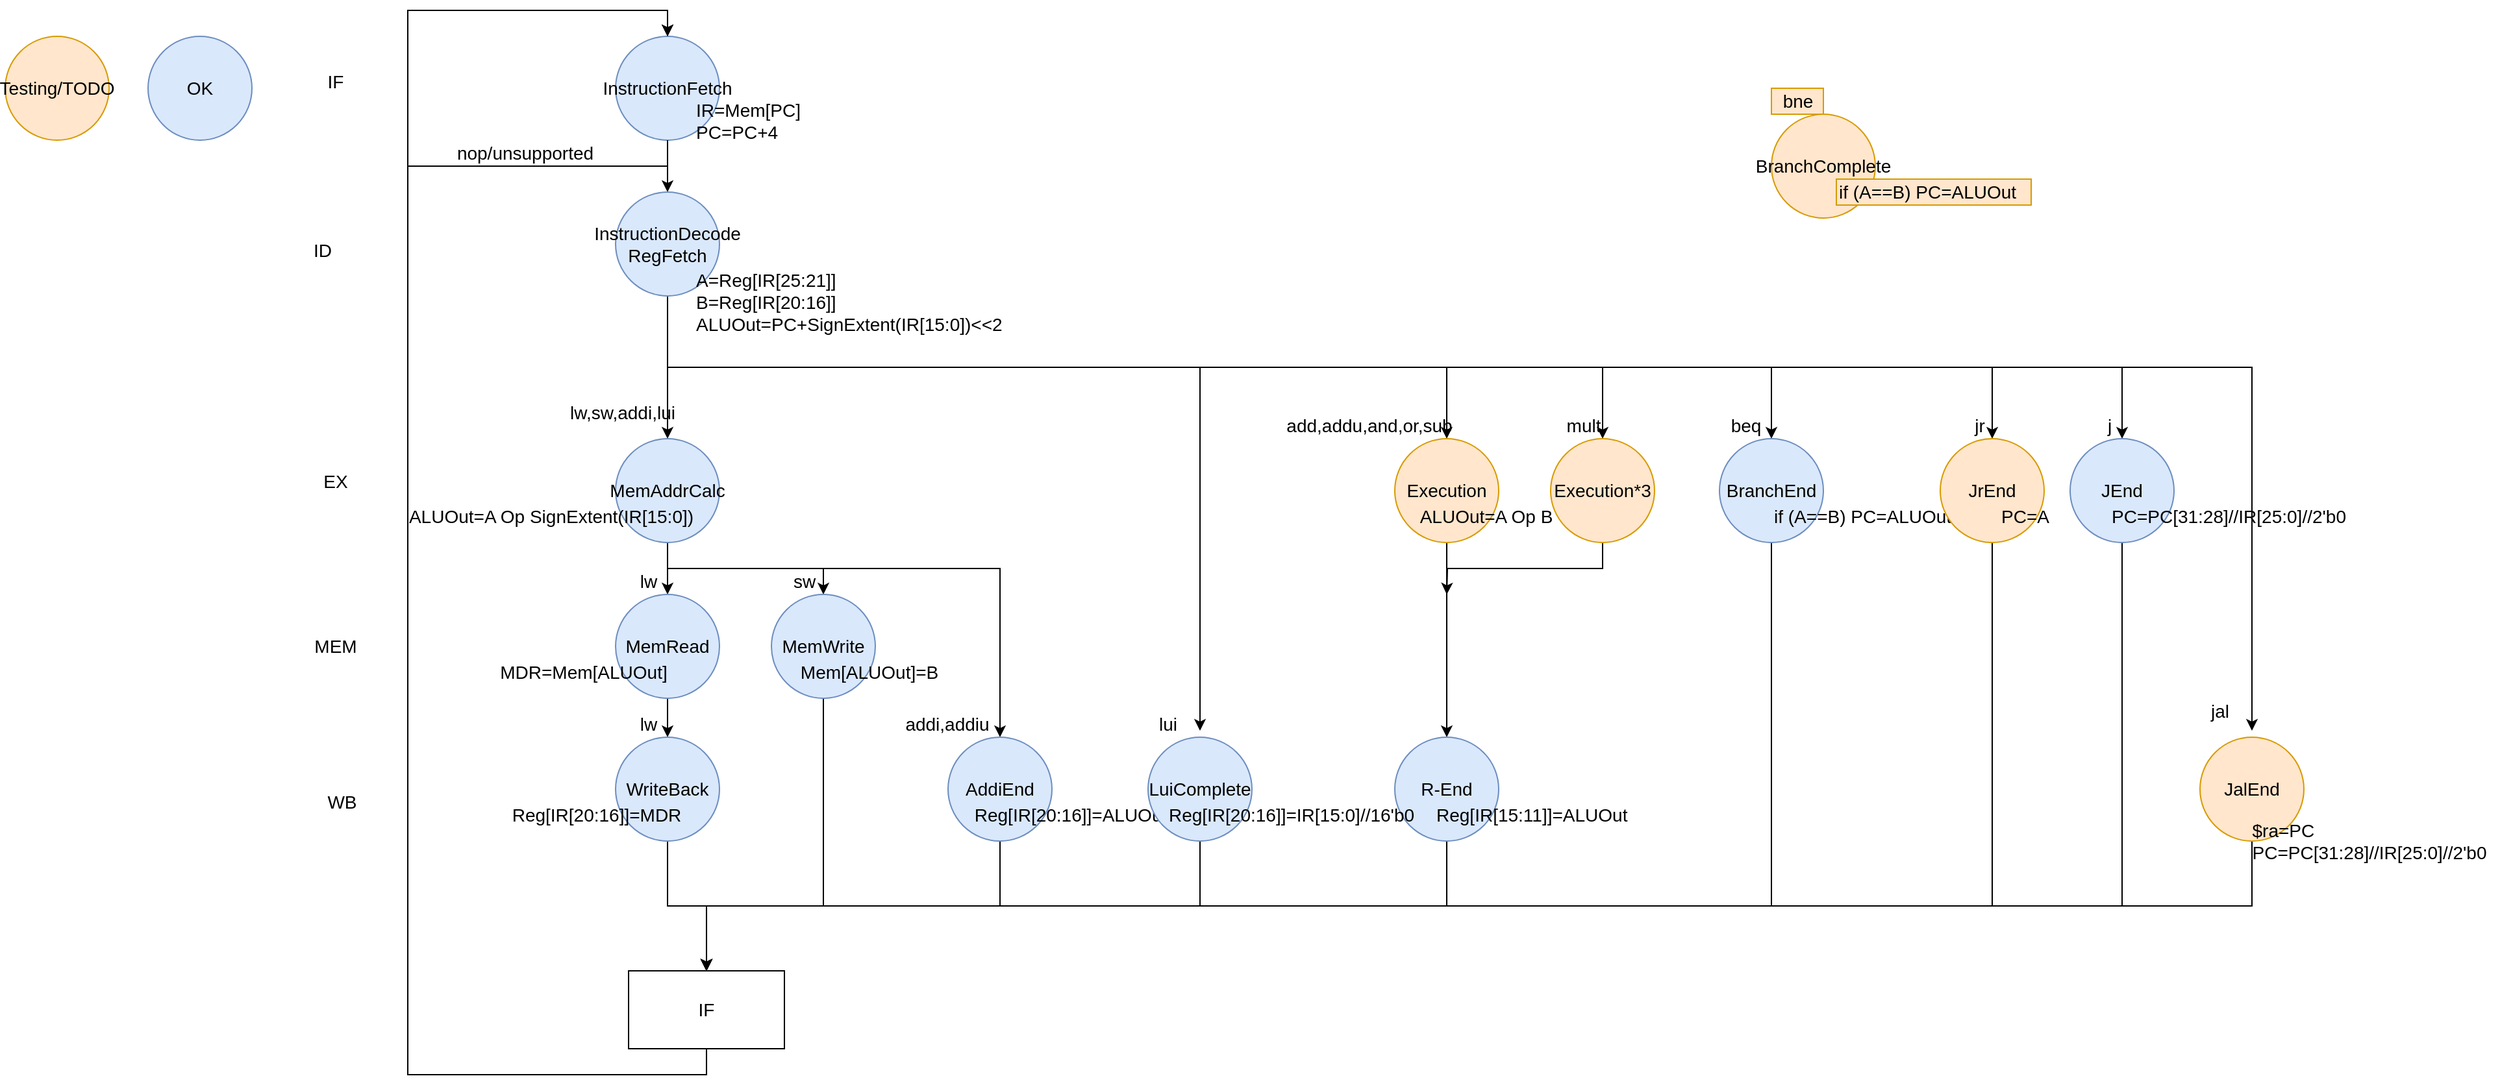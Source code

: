 <mxfile version="13.2.4" type="device"><diagram id="aFzu_sfiIZyxbT7JSSlX" name="Page-1"><mxGraphModel dx="1549" dy="1078" grid="1" gridSize="10" guides="1" tooltips="1" connect="1" arrows="1" fold="1" page="0" pageScale="1" pageWidth="827" pageHeight="1169" background="none" math="0" shadow="0"><root><mxCell id="0"/><mxCell id="1" parent="0"/><mxCell id="G3zOqtBkzeMs7lULHwIA-1" style="edgeStyle=orthogonalEdgeStyle;rounded=0;orthogonalLoop=1;jettySize=auto;html=1;exitX=0.5;exitY=1;exitDx=0;exitDy=0;entryX=0.5;entryY=0;entryDx=0;entryDy=0;fontSize=14;" parent="1" source="CoAxFJWbvJNfvFkJ5I62-2" target="CoAxFJWbvJNfvFkJ5I62-3" edge="1"><mxGeometry relative="1" as="geometry"/></mxCell><mxCell id="CoAxFJWbvJNfvFkJ5I62-2" value="InstructionFetch" style="ellipse;whiteSpace=wrap;html=1;aspect=fixed;fillColor=#dae8fc;strokeColor=#6c8ebf;fontSize=14;" parent="1" vertex="1"><mxGeometry x="350" y="-180" width="80" height="80" as="geometry"/></mxCell><mxCell id="G3zOqtBkzeMs7lULHwIA-2" style="edgeStyle=orthogonalEdgeStyle;rounded=0;orthogonalLoop=1;jettySize=auto;html=1;exitX=0.5;exitY=1;exitDx=0;exitDy=0;entryX=0.5;entryY=0;entryDx=0;entryDy=0;fontSize=14;" parent="1" source="CoAxFJWbvJNfvFkJ5I62-3" target="CoAxFJWbvJNfvFkJ5I62-5" edge="1"><mxGeometry relative="1" as="geometry"/></mxCell><mxCell id="G3zOqtBkzeMs7lULHwIA-3" style="edgeStyle=orthogonalEdgeStyle;rounded=0;orthogonalLoop=1;jettySize=auto;html=1;exitX=0.5;exitY=1;exitDx=0;exitDy=0;entryX=0.5;entryY=0;entryDx=0;entryDy=0;fontSize=14;" parent="1" source="CoAxFJWbvJNfvFkJ5I62-3" target="CoAxFJWbvJNfvFkJ5I62-4" edge="1"><mxGeometry relative="1" as="geometry"/></mxCell><mxCell id="G3zOqtBkzeMs7lULHwIA-5" style="edgeStyle=orthogonalEdgeStyle;rounded=0;orthogonalLoop=1;jettySize=auto;html=1;exitX=0.5;exitY=1;exitDx=0;exitDy=0;fontSize=14;" parent="1" source="CoAxFJWbvJNfvFkJ5I62-3" target="CoAxFJWbvJNfvFkJ5I62-6" edge="1"><mxGeometry relative="1" as="geometry"/></mxCell><mxCell id="G3zOqtBkzeMs7lULHwIA-6" style="edgeStyle=orthogonalEdgeStyle;rounded=0;orthogonalLoop=1;jettySize=auto;html=1;exitX=0.5;exitY=1;exitDx=0;exitDy=0;fontSize=14;" parent="1" source="CoAxFJWbvJNfvFkJ5I62-3" target="G3zOqtBkzeMs7lULHwIA-4" edge="1"><mxGeometry relative="1" as="geometry"/></mxCell><mxCell id="G3zOqtBkzeMs7lULHwIA-36" style="edgeStyle=orthogonalEdgeStyle;rounded=0;orthogonalLoop=1;jettySize=auto;html=1;exitX=0.5;exitY=1;exitDx=0;exitDy=0;fontSize=14;" parent="1" source="CoAxFJWbvJNfvFkJ5I62-3" target="G3zOqtBkzeMs7lULHwIA-35" edge="1"><mxGeometry relative="1" as="geometry"/></mxCell><mxCell id="G3zOqtBkzeMs7lULHwIA-62" style="edgeStyle=orthogonalEdgeStyle;rounded=0;orthogonalLoop=1;jettySize=auto;html=1;exitX=0.5;exitY=1;exitDx=0;exitDy=0;fontSize=14;" parent="1" edge="1"><mxGeometry relative="1" as="geometry"><mxPoint x="390" y="15" as="sourcePoint"/><mxPoint x="800" y="355" as="targetPoint"/><Array as="points"><mxPoint x="390" y="75"/><mxPoint x="800" y="75"/></Array></mxGeometry></mxCell><mxCell id="G3zOqtBkzeMs7lULHwIA-66" style="edgeStyle=orthogonalEdgeStyle;rounded=0;orthogonalLoop=1;jettySize=auto;html=1;exitX=0.5;exitY=1;exitDx=0;exitDy=0;entryX=0.5;entryY=0;entryDx=0;entryDy=0;fontSize=14;" parent="1" source="CoAxFJWbvJNfvFkJ5I62-3" target="G3zOqtBkzeMs7lULHwIA-65" edge="1"><mxGeometry relative="1" as="geometry"/></mxCell><mxCell id="BKSixOL2wt0zz8SnTax--9" style="edgeStyle=orthogonalEdgeStyle;rounded=0;orthogonalLoop=1;jettySize=auto;html=1;exitX=0.5;exitY=1;exitDx=0;exitDy=0;fontSize=14;" edge="1" parent="1"><mxGeometry relative="1" as="geometry"><mxPoint x="390.0" y="15" as="sourcePoint"/><mxPoint x="1610" y="355" as="targetPoint"/><Array as="points"><mxPoint x="390" y="75"/><mxPoint x="1610" y="75"/></Array></mxGeometry></mxCell><mxCell id="CoAxFJWbvJNfvFkJ5I62-3" value="InstructionDecode&lt;br style=&quot;font-size: 14px;&quot;&gt;RegFetch" style="ellipse;whiteSpace=wrap;html=1;aspect=fixed;fillColor=#dae8fc;strokeColor=#6c8ebf;fontSize=14;" parent="1" vertex="1"><mxGeometry x="350" y="-60" width="80" height="80" as="geometry"/></mxCell><mxCell id="G3zOqtBkzeMs7lULHwIA-26" style="edgeStyle=orthogonalEdgeStyle;rounded=0;orthogonalLoop=1;jettySize=auto;html=1;exitX=0.5;exitY=1;exitDx=0;exitDy=0;entryX=0.5;entryY=0;entryDx=0;entryDy=0;fontSize=14;" parent="1" source="CoAxFJWbvJNfvFkJ5I62-4" target="G3zOqtBkzeMs7lULHwIA-25" edge="1"><mxGeometry relative="1" as="geometry"/></mxCell><mxCell id="CoAxFJWbvJNfvFkJ5I62-4" value="Execution" style="ellipse;whiteSpace=wrap;html=1;aspect=fixed;fillColor=#ffe6cc;strokeColor=#d79b00;fontSize=14;" parent="1" vertex="1"><mxGeometry x="950" y="130" width="80" height="80" as="geometry"/></mxCell><mxCell id="G3zOqtBkzeMs7lULHwIA-14" style="edgeStyle=orthogonalEdgeStyle;rounded=0;orthogonalLoop=1;jettySize=auto;html=1;exitX=0.5;exitY=1;exitDx=0;exitDy=0;entryX=0.5;entryY=0;entryDx=0;entryDy=0;fontSize=14;" parent="1" source="CoAxFJWbvJNfvFkJ5I62-5" target="G3zOqtBkzeMs7lULHwIA-12" edge="1"><mxGeometry relative="1" as="geometry"/></mxCell><mxCell id="G3zOqtBkzeMs7lULHwIA-15" style="edgeStyle=orthogonalEdgeStyle;rounded=0;orthogonalLoop=1;jettySize=auto;html=1;exitX=0.5;exitY=1;exitDx=0;exitDy=0;entryX=0.5;entryY=0;entryDx=0;entryDy=0;fontSize=14;" parent="1" source="CoAxFJWbvJNfvFkJ5I62-5" target="G3zOqtBkzeMs7lULHwIA-13" edge="1"><mxGeometry relative="1" as="geometry"/></mxCell><mxCell id="G3zOqtBkzeMs7lULHwIA-24" style="edgeStyle=orthogonalEdgeStyle;rounded=0;orthogonalLoop=1;jettySize=auto;html=1;exitX=0.5;exitY=1;exitDx=0;exitDy=0;fontSize=14;" parent="1" source="CoAxFJWbvJNfvFkJ5I62-5" target="G3zOqtBkzeMs7lULHwIA-18" edge="1"><mxGeometry relative="1" as="geometry"><Array as="points"><mxPoint x="390" y="230"/><mxPoint x="646" y="230"/></Array></mxGeometry></mxCell><mxCell id="CoAxFJWbvJNfvFkJ5I62-5" value="MemAddrCalc" style="ellipse;whiteSpace=wrap;html=1;aspect=fixed;fillColor=#dae8fc;strokeColor=#6c8ebf;fontSize=14;" parent="1" vertex="1"><mxGeometry x="350" y="130" width="80" height="80" as="geometry"/></mxCell><mxCell id="G3zOqtBkzeMs7lULHwIA-33" style="edgeStyle=orthogonalEdgeStyle;rounded=0;orthogonalLoop=1;jettySize=auto;html=1;exitX=0.5;exitY=1;exitDx=0;exitDy=0;entryX=0.5;entryY=0;entryDx=0;entryDy=0;fontSize=14;" parent="1" source="CoAxFJWbvJNfvFkJ5I62-6" target="G3zOqtBkzeMs7lULHwIA-27" edge="1"><mxGeometry relative="1" as="geometry"><Array as="points"><mxPoint x="1240" y="490"/><mxPoint x="420" y="490"/></Array></mxGeometry></mxCell><mxCell id="CoAxFJWbvJNfvFkJ5I62-6" value="BranchEnd" style="ellipse;whiteSpace=wrap;html=1;aspect=fixed;fillColor=#dae8fc;strokeColor=#6c8ebf;fontSize=14;" parent="1" vertex="1"><mxGeometry x="1200" y="130" width="80" height="80" as="geometry"/></mxCell><mxCell id="G3zOqtBkzeMs7lULHwIA-34" style="edgeStyle=orthogonalEdgeStyle;rounded=0;orthogonalLoop=1;jettySize=auto;html=1;exitX=0.5;exitY=1;exitDx=0;exitDy=0;fontSize=14;" parent="1" source="G3zOqtBkzeMs7lULHwIA-4" target="G3zOqtBkzeMs7lULHwIA-27" edge="1"><mxGeometry relative="1" as="geometry"><Array as="points"><mxPoint x="1510" y="490"/><mxPoint x="420" y="490"/></Array></mxGeometry></mxCell><mxCell id="G3zOqtBkzeMs7lULHwIA-4" value="JEnd" style="ellipse;whiteSpace=wrap;html=1;aspect=fixed;fillColor=#dae8fc;strokeColor=#6c8ebf;fontSize=14;" parent="1" vertex="1"><mxGeometry x="1470" y="130" width="80" height="80" as="geometry"/></mxCell><mxCell id="G3zOqtBkzeMs7lULHwIA-7" value="lw,sw,addi,lui" style="text;html=1;align=center;verticalAlign=middle;resizable=0;points=[];autosize=1;fontSize=14;" parent="1" vertex="1"><mxGeometry x="305" y="100" width="100" height="20" as="geometry"/></mxCell><mxCell id="G3zOqtBkzeMs7lULHwIA-8" value="add,addu,and,or,sub" style="text;html=1;align=center;verticalAlign=middle;resizable=0;points=[];autosize=1;fontSize=14;" parent="1" vertex="1"><mxGeometry x="860" y="110" width="140" height="20" as="geometry"/></mxCell><mxCell id="G3zOqtBkzeMs7lULHwIA-9" value="beq" style="text;html=1;align=center;verticalAlign=middle;resizable=0;points=[];autosize=1;fontSize=14;" parent="1" vertex="1"><mxGeometry x="1200" y="110" width="40" height="20" as="geometry"/></mxCell><mxCell id="G3zOqtBkzeMs7lULHwIA-10" value="j" style="text;html=1;align=center;verticalAlign=middle;resizable=0;points=[];autosize=1;fontSize=14;" parent="1" vertex="1"><mxGeometry x="1490" y="110" width="20" height="20" as="geometry"/></mxCell><mxCell id="G3zOqtBkzeMs7lULHwIA-21" style="edgeStyle=orthogonalEdgeStyle;rounded=0;orthogonalLoop=1;jettySize=auto;html=1;exitX=0.5;exitY=1;exitDx=0;exitDy=0;entryX=0.5;entryY=0;entryDx=0;entryDy=0;fontSize=14;" parent="1" source="G3zOqtBkzeMs7lULHwIA-12" target="G3zOqtBkzeMs7lULHwIA-20" edge="1"><mxGeometry relative="1" as="geometry"/></mxCell><mxCell id="G3zOqtBkzeMs7lULHwIA-12" value="MemRead" style="ellipse;whiteSpace=wrap;html=1;aspect=fixed;fillColor=#dae8fc;strokeColor=#6c8ebf;fontSize=14;" parent="1" vertex="1"><mxGeometry x="350" y="250" width="80" height="80" as="geometry"/></mxCell><mxCell id="G3zOqtBkzeMs7lULHwIA-29" style="edgeStyle=orthogonalEdgeStyle;rounded=0;orthogonalLoop=1;jettySize=auto;html=1;exitX=0.5;exitY=1;exitDx=0;exitDy=0;fontSize=14;" parent="1" source="G3zOqtBkzeMs7lULHwIA-13" edge="1"><mxGeometry relative="1" as="geometry"><mxPoint x="420" y="540" as="targetPoint"/><Array as="points"><mxPoint x="510" y="490"/><mxPoint x="420" y="490"/></Array></mxGeometry></mxCell><mxCell id="G3zOqtBkzeMs7lULHwIA-13" value="MemWrite" style="ellipse;whiteSpace=wrap;html=1;aspect=fixed;fillColor=#dae8fc;strokeColor=#6c8ebf;fontSize=14;" parent="1" vertex="1"><mxGeometry x="470" y="250" width="80" height="80" as="geometry"/></mxCell><mxCell id="G3zOqtBkzeMs7lULHwIA-16" value="lw" style="text;html=1;align=center;verticalAlign=middle;resizable=0;points=[];autosize=1;fontSize=14;" parent="1" vertex="1"><mxGeometry x="360" y="230" width="30" height="20" as="geometry"/></mxCell><mxCell id="G3zOqtBkzeMs7lULHwIA-17" value="sw" style="text;html=1;align=center;verticalAlign=middle;resizable=0;points=[];autosize=1;fontSize=14;" parent="1" vertex="1"><mxGeometry x="480" y="230" width="30" height="20" as="geometry"/></mxCell><mxCell id="G3zOqtBkzeMs7lULHwIA-30" style="edgeStyle=orthogonalEdgeStyle;rounded=0;orthogonalLoop=1;jettySize=auto;html=1;exitX=0.5;exitY=1;exitDx=0;exitDy=0;entryX=0.5;entryY=0;entryDx=0;entryDy=0;fontSize=14;" parent="1" source="G3zOqtBkzeMs7lULHwIA-18" target="G3zOqtBkzeMs7lULHwIA-27" edge="1"><mxGeometry relative="1" as="geometry"><Array as="points"><mxPoint x="646" y="490"/><mxPoint x="420" y="490"/></Array></mxGeometry></mxCell><mxCell id="G3zOqtBkzeMs7lULHwIA-18" value="AddiEnd" style="ellipse;whiteSpace=wrap;html=1;aspect=fixed;fillColor=#dae8fc;strokeColor=#6c8ebf;fontSize=14;" parent="1" vertex="1"><mxGeometry x="606" y="360" width="80" height="80" as="geometry"/></mxCell><mxCell id="G3zOqtBkzeMs7lULHwIA-19" value="addi,addiu" style="text;html=1;align=center;verticalAlign=middle;resizable=0;points=[];autosize=1;fontSize=14;" parent="1" vertex="1"><mxGeometry x="565" y="340" width="80" height="20" as="geometry"/></mxCell><mxCell id="G3zOqtBkzeMs7lULHwIA-28" style="edgeStyle=orthogonalEdgeStyle;rounded=0;orthogonalLoop=1;jettySize=auto;html=1;exitX=0.5;exitY=1;exitDx=0;exitDy=0;entryX=0.5;entryY=0;entryDx=0;entryDy=0;fontSize=14;" parent="1" source="G3zOqtBkzeMs7lULHwIA-20" target="G3zOqtBkzeMs7lULHwIA-27" edge="1"><mxGeometry relative="1" as="geometry"/></mxCell><mxCell id="G3zOqtBkzeMs7lULHwIA-20" value="WriteBack" style="ellipse;whiteSpace=wrap;html=1;aspect=fixed;fillColor=#dae8fc;strokeColor=#6c8ebf;fontSize=14;" parent="1" vertex="1"><mxGeometry x="350" y="360" width="80" height="80" as="geometry"/></mxCell><mxCell id="G3zOqtBkzeMs7lULHwIA-22" value="lw" style="text;html=1;align=center;verticalAlign=middle;resizable=0;points=[];autosize=1;fontSize=14;" parent="1" vertex="1"><mxGeometry x="360" y="340" width="30" height="20" as="geometry"/></mxCell><mxCell id="G3zOqtBkzeMs7lULHwIA-31" style="edgeStyle=orthogonalEdgeStyle;rounded=0;orthogonalLoop=1;jettySize=auto;html=1;exitX=0.5;exitY=1;exitDx=0;exitDy=0;fontSize=14;" parent="1" source="G3zOqtBkzeMs7lULHwIA-25" edge="1"><mxGeometry relative="1" as="geometry"><mxPoint x="420" y="540" as="targetPoint"/><Array as="points"><mxPoint x="990" y="490"/><mxPoint x="420" y="490"/></Array></mxGeometry></mxCell><mxCell id="G3zOqtBkzeMs7lULHwIA-25" value="R-End" style="ellipse;whiteSpace=wrap;html=1;aspect=fixed;fillColor=#dae8fc;strokeColor=#6c8ebf;fontSize=14;" parent="1" vertex="1"><mxGeometry x="950" y="360" width="80" height="80" as="geometry"/></mxCell><mxCell id="G3zOqtBkzeMs7lULHwIA-39" style="edgeStyle=orthogonalEdgeStyle;rounded=0;orthogonalLoop=1;jettySize=auto;html=1;exitX=0.5;exitY=1;exitDx=0;exitDy=0;entryX=0.5;entryY=0;entryDx=0;entryDy=0;fontSize=14;" parent="1" source="G3zOqtBkzeMs7lULHwIA-27" target="CoAxFJWbvJNfvFkJ5I62-2" edge="1"><mxGeometry relative="1" as="geometry"><Array as="points"><mxPoint x="420" y="620"/><mxPoint x="190" y="620"/><mxPoint x="190" y="-200"/><mxPoint x="390" y="-200"/></Array></mxGeometry></mxCell><mxCell id="G3zOqtBkzeMs7lULHwIA-27" value="IF" style="rounded=0;whiteSpace=wrap;html=1;fontSize=14;" parent="1" vertex="1"><mxGeometry x="360" y="540" width="120" height="60" as="geometry"/></mxCell><mxCell id="G3zOqtBkzeMs7lULHwIA-38" style="edgeStyle=orthogonalEdgeStyle;rounded=0;orthogonalLoop=1;jettySize=auto;html=1;exitX=0.5;exitY=1;exitDx=0;exitDy=0;fontSize=14;" parent="1" source="G3zOqtBkzeMs7lULHwIA-35" edge="1"><mxGeometry relative="1" as="geometry"><mxPoint x="990" y="250" as="targetPoint"/></mxGeometry></mxCell><mxCell id="G3zOqtBkzeMs7lULHwIA-35" value="Execution*3" style="ellipse;whiteSpace=wrap;html=1;aspect=fixed;fillColor=#ffe6cc;strokeColor=#d79b00;fontSize=14;" parent="1" vertex="1"><mxGeometry x="1070" y="130" width="80" height="80" as="geometry"/></mxCell><mxCell id="G3zOqtBkzeMs7lULHwIA-37" value="mult" style="text;html=1;align=center;verticalAlign=middle;resizable=0;points=[];autosize=1;fontSize=14;" parent="1" vertex="1"><mxGeometry x="1075" y="110" width="40" height="20" as="geometry"/></mxCell><mxCell id="G3zOqtBkzeMs7lULHwIA-42" value="IR=Mem[PC]&lt;br style=&quot;font-size: 14px;&quot;&gt;PC=PC+4" style="text;html=1;align=left;verticalAlign=middle;resizable=0;points=[];autosize=1;fontSize=14;" parent="1" vertex="1"><mxGeometry x="410" y="-135" width="100" height="40" as="geometry"/></mxCell><mxCell id="G3zOqtBkzeMs7lULHwIA-43" value="A=Reg[IR[25:21]]&lt;br style=&quot;font-size: 14px;&quot;&gt;B=Reg[IR[20:16]]&lt;br style=&quot;font-size: 14px;&quot;&gt;ALUOut=PC+SignExtent(IR[15:0])&amp;lt;&amp;lt;2" style="text;html=1;align=left;verticalAlign=middle;resizable=0;points=[];autosize=1;fontSize=14;" parent="1" vertex="1"><mxGeometry x="410" y="-5" width="250" height="60" as="geometry"/></mxCell><mxCell id="G3zOqtBkzeMs7lULHwIA-44" value="ALUOut=A Op SignExtent(IR[15:0])" style="text;html=1;align=center;verticalAlign=middle;resizable=0;points=[];autosize=1;fontSize=14;" parent="1" vertex="1"><mxGeometry x="185" y="180" width="230" height="20" as="geometry"/></mxCell><mxCell id="G3zOqtBkzeMs7lULHwIA-45" value="PC=PC[31:28]//IR[25:0]//2'b0" style="text;html=1;align=left;verticalAlign=middle;resizable=0;points=[];autosize=1;fontSize=14;" parent="1" vertex="1"><mxGeometry x="1500" y="180" width="200" height="20" as="geometry"/></mxCell><mxCell id="G3zOqtBkzeMs7lULHwIA-46" value="if (A==B) PC=ALUOut" style="text;html=1;align=left;verticalAlign=middle;resizable=0;points=[];autosize=1;fontSize=14;" parent="1" vertex="1"><mxGeometry x="1240" y="180" width="150" height="20" as="geometry"/></mxCell><mxCell id="G3zOqtBkzeMs7lULHwIA-48" value="Reg[IR[15:11]]=ALUOut" style="text;html=1;align=left;verticalAlign=middle;resizable=0;points=[];autosize=1;fontSize=14;" parent="1" vertex="1"><mxGeometry x="980" y="410" width="160" height="20" as="geometry"/></mxCell><mxCell id="G3zOqtBkzeMs7lULHwIA-49" value="Reg[IR[20:16]]=MDR" style="text;html=1;align=center;verticalAlign=middle;resizable=0;points=[];autosize=1;fontSize=14;" parent="1" vertex="1"><mxGeometry x="260" y="410" width="150" height="20" as="geometry"/></mxCell><mxCell id="G3zOqtBkzeMs7lULHwIA-50" value="MDR=Mem[ALUOut]" style="text;html=1;align=center;verticalAlign=middle;resizable=0;points=[];autosize=1;fontSize=14;" parent="1" vertex="1"><mxGeometry x="255" y="300" width="140" height="20" as="geometry"/></mxCell><mxCell id="G3zOqtBkzeMs7lULHwIA-51" value="Mem[ALUOut]=B" style="text;html=1;align=center;verticalAlign=middle;resizable=0;points=[];autosize=1;fontSize=14;" parent="1" vertex="1"><mxGeometry x="485" y="300" width="120" height="20" as="geometry"/></mxCell><mxCell id="G3zOqtBkzeMs7lULHwIA-52" value="BranchComplete" style="ellipse;whiteSpace=wrap;html=1;aspect=fixed;fillColor=#ffe6cc;strokeColor=#d79b00;fontSize=14;" parent="1" vertex="1"><mxGeometry x="1240" y="-120" width="80" height="80" as="geometry"/></mxCell><mxCell id="G3zOqtBkzeMs7lULHwIA-53" value="bne" style="text;html=1;align=center;verticalAlign=middle;resizable=0;points=[];autosize=1;fillColor=#ffe6cc;strokeColor=#d79b00;fontSize=14;" parent="1" vertex="1"><mxGeometry x="1240" y="-140" width="40" height="20" as="geometry"/></mxCell><mxCell id="G3zOqtBkzeMs7lULHwIA-54" value="if (A==B) PC=ALUOut" style="text;html=1;align=left;verticalAlign=middle;resizable=0;points=[];autosize=1;fillColor=#ffe6cc;strokeColor=#d79b00;fontSize=14;" parent="1" vertex="1"><mxGeometry x="1290" y="-70" width="150" height="20" as="geometry"/></mxCell><mxCell id="G3zOqtBkzeMs7lULHwIA-55" value="Reg[IR[20:16]]=ALUOut" style="text;html=1;align=center;verticalAlign=middle;resizable=0;points=[];autosize=1;fontSize=14;" parent="1" vertex="1"><mxGeometry x="620" y="410" width="160" height="20" as="geometry"/></mxCell><mxCell id="G3zOqtBkzeMs7lULHwIA-59" style="edgeStyle=orthogonalEdgeStyle;rounded=0;orthogonalLoop=1;jettySize=auto;html=1;entryX=0.5;entryY=0;entryDx=0;entryDy=0;fontSize=14;" parent="1" source="G3zOqtBkzeMs7lULHwIA-56" target="G3zOqtBkzeMs7lULHwIA-27" edge="1"><mxGeometry relative="1" as="geometry"><Array as="points"><mxPoint x="800" y="490"/><mxPoint x="420" y="490"/></Array></mxGeometry></mxCell><mxCell id="G3zOqtBkzeMs7lULHwIA-56" value="LuiComplete" style="ellipse;whiteSpace=wrap;html=1;aspect=fixed;fillColor=#dae8fc;strokeColor=#6c8ebf;fontSize=14;" parent="1" vertex="1"><mxGeometry x="760" y="360" width="80" height="80" as="geometry"/></mxCell><mxCell id="G3zOqtBkzeMs7lULHwIA-58" value="lui" style="text;html=1;align=center;verticalAlign=middle;resizable=0;points=[];autosize=1;fontSize=14;" parent="1" vertex="1"><mxGeometry x="760" y="340" width="30" height="20" as="geometry"/></mxCell><mxCell id="G3zOqtBkzeMs7lULHwIA-60" value="Reg[IR[20:16]]=IR[15:0]//16'b0" style="text;html=1;align=center;verticalAlign=middle;resizable=0;points=[];autosize=1;fontSize=14;" parent="1" vertex="1"><mxGeometry x="770" y="410" width="200" height="20" as="geometry"/></mxCell><mxCell id="G3zOqtBkzeMs7lULHwIA-70" style="edgeStyle=orthogonalEdgeStyle;rounded=0;orthogonalLoop=1;jettySize=auto;html=1;exitX=0.5;exitY=1;exitDx=0;exitDy=0;entryX=0.5;entryY=0;entryDx=0;entryDy=0;fontSize=14;" parent="1" source="G3zOqtBkzeMs7lULHwIA-65" target="G3zOqtBkzeMs7lULHwIA-27" edge="1"><mxGeometry relative="1" as="geometry"><mxPoint x="417.44" y="540" as="targetPoint"/><Array as="points"><mxPoint x="1410" y="490"/><mxPoint x="420" y="490"/></Array></mxGeometry></mxCell><mxCell id="G3zOqtBkzeMs7lULHwIA-65" value="JrEnd" style="ellipse;whiteSpace=wrap;html=1;aspect=fixed;fillColor=#ffe6cc;strokeColor=#d79b00;fontSize=14;" parent="1" vertex="1"><mxGeometry x="1370" y="130" width="80" height="80" as="geometry"/></mxCell><mxCell id="G3zOqtBkzeMs7lULHwIA-67" value="jr" style="text;html=1;align=center;verticalAlign=middle;resizable=0;points=[];autosize=1;fontSize=14;" parent="1" vertex="1"><mxGeometry x="1390" y="110" width="20" height="20" as="geometry"/></mxCell><mxCell id="G3zOqtBkzeMs7lULHwIA-68" value="PC=A" style="text;html=1;align=center;verticalAlign=middle;resizable=0;points=[];autosize=1;fontSize=14;" parent="1" vertex="1"><mxGeometry x="1410" y="180" width="50" height="20" as="geometry"/></mxCell><mxCell id="G3zOqtBkzeMs7lULHwIA-69" value="ALUOut=A Op B" style="text;html=1;align=center;verticalAlign=middle;resizable=0;points=[];autosize=1;fontSize=14;" parent="1" vertex="1"><mxGeometry x="960" y="180" width="120" height="20" as="geometry"/></mxCell><mxCell id="G3zOqtBkzeMs7lULHwIA-71" style="edgeStyle=orthogonalEdgeStyle;rounded=0;orthogonalLoop=1;jettySize=auto;html=1;exitX=0.5;exitY=1;exitDx=0;exitDy=0;entryX=0.5;entryY=0;entryDx=0;entryDy=0;fontSize=14;" parent="1" source="CoAxFJWbvJNfvFkJ5I62-2" target="CoAxFJWbvJNfvFkJ5I62-2" edge="1"><mxGeometry relative="1" as="geometry"><Array as="points"><mxPoint x="390" y="-80"/><mxPoint x="190" y="-80"/><mxPoint x="190" y="-200"/><mxPoint x="390" y="-200"/></Array></mxGeometry></mxCell><mxCell id="G3zOqtBkzeMs7lULHwIA-72" value="nop/unsupported" style="text;html=1;align=center;verticalAlign=middle;resizable=0;points=[];autosize=1;fontSize=14;" parent="1" vertex="1"><mxGeometry x="220" y="-100" width="120" height="20" as="geometry"/></mxCell><mxCell id="mveK6zVBRocclIrEaDBg-7" style="edgeStyle=orthogonalEdgeStyle;rounded=0;orthogonalLoop=1;jettySize=auto;html=1;exitX=0.5;exitY=1;exitDx=0;exitDy=0;fontSize=14;" parent="1" source="mveK6zVBRocclIrEaDBg-1" target="G3zOqtBkzeMs7lULHwIA-27" edge="1"><mxGeometry relative="1" as="geometry"><Array as="points"><mxPoint x="1610" y="490"/><mxPoint x="420" y="490"/></Array></mxGeometry></mxCell><mxCell id="mveK6zVBRocclIrEaDBg-1" value="JalEnd" style="ellipse;whiteSpace=wrap;html=1;aspect=fixed;fillColor=#ffe6cc;strokeColor=#d79b00;fontSize=14;" parent="1" vertex="1"><mxGeometry x="1570" y="360" width="80" height="80" as="geometry"/></mxCell><mxCell id="mveK6zVBRocclIrEaDBg-2" value="jal" style="text;html=1;align=center;verticalAlign=middle;resizable=0;points=[];autosize=1;fontSize=14;" parent="1" vertex="1"><mxGeometry x="1570" y="330" width="30" height="20" as="geometry"/></mxCell><mxCell id="mveK6zVBRocclIrEaDBg-3" value="&lt;div style=&quot;text-align: left; font-size: 14px;&quot;&gt;&lt;span style=&quot;font-size: 14px;&quot;&gt;$ra=PC&lt;/span&gt;&lt;/div&gt;&lt;span style=&quot;font-size: 14px;&quot;&gt;&lt;div style=&quot;text-align: left; font-size: 14px;&quot;&gt;&lt;span style=&quot;font-size: 14px;&quot;&gt;PC=PC[31:28]//IR[25:0]//2'b0&lt;/span&gt;&lt;/div&gt;&lt;/span&gt;" style="text;html=1;align=center;verticalAlign=middle;resizable=0;points=[];autosize=1;fontSize=14;" parent="1" vertex="1"><mxGeometry x="1600" y="420" width="200" height="40" as="geometry"/></mxCell><mxCell id="BKSixOL2wt0zz8SnTax--2" value="IF" style="text;html=1;align=center;verticalAlign=middle;resizable=0;points=[];autosize=1;fontSize=14;" vertex="1" parent="1"><mxGeometry x="119" y="-155" width="30" height="20" as="geometry"/></mxCell><mxCell id="BKSixOL2wt0zz8SnTax--3" value="ID" style="text;html=1;align=center;verticalAlign=middle;resizable=0;points=[];autosize=1;fontSize=14;" vertex="1" parent="1"><mxGeometry x="109" y="-25" width="30" height="20" as="geometry"/></mxCell><mxCell id="BKSixOL2wt0zz8SnTax--4" value="EX" style="text;html=1;align=center;verticalAlign=middle;resizable=0;points=[];autosize=1;fontSize=14;" vertex="1" parent="1"><mxGeometry x="119" y="153" width="30" height="20" as="geometry"/></mxCell><mxCell id="BKSixOL2wt0zz8SnTax--5" value="MEM" style="text;html=1;align=center;verticalAlign=middle;resizable=0;points=[];autosize=1;fontSize=14;" vertex="1" parent="1"><mxGeometry x="109" y="280" width="50" height="20" as="geometry"/></mxCell><mxCell id="BKSixOL2wt0zz8SnTax--6" value="WB" style="text;html=1;align=center;verticalAlign=middle;resizable=0;points=[];autosize=1;fontSize=14;" vertex="1" parent="1"><mxGeometry x="119" y="400" width="40" height="20" as="geometry"/></mxCell><mxCell id="BKSixOL2wt0zz8SnTax--10" value="Testing/TODO" style="ellipse;whiteSpace=wrap;html=1;aspect=fixed;fontSize=14;fillColor=#ffe6cc;strokeColor=#d79b00;" vertex="1" parent="1"><mxGeometry x="-120" y="-180" width="80" height="80" as="geometry"/></mxCell><mxCell id="BKSixOL2wt0zz8SnTax--11" value="OK" style="ellipse;whiteSpace=wrap;html=1;aspect=fixed;fontSize=14;fillColor=#dae8fc;strokeColor=#6c8ebf;" vertex="1" parent="1"><mxGeometry x="-10" y="-180" width="80" height="80" as="geometry"/></mxCell></root></mxGraphModel></diagram></mxfile>